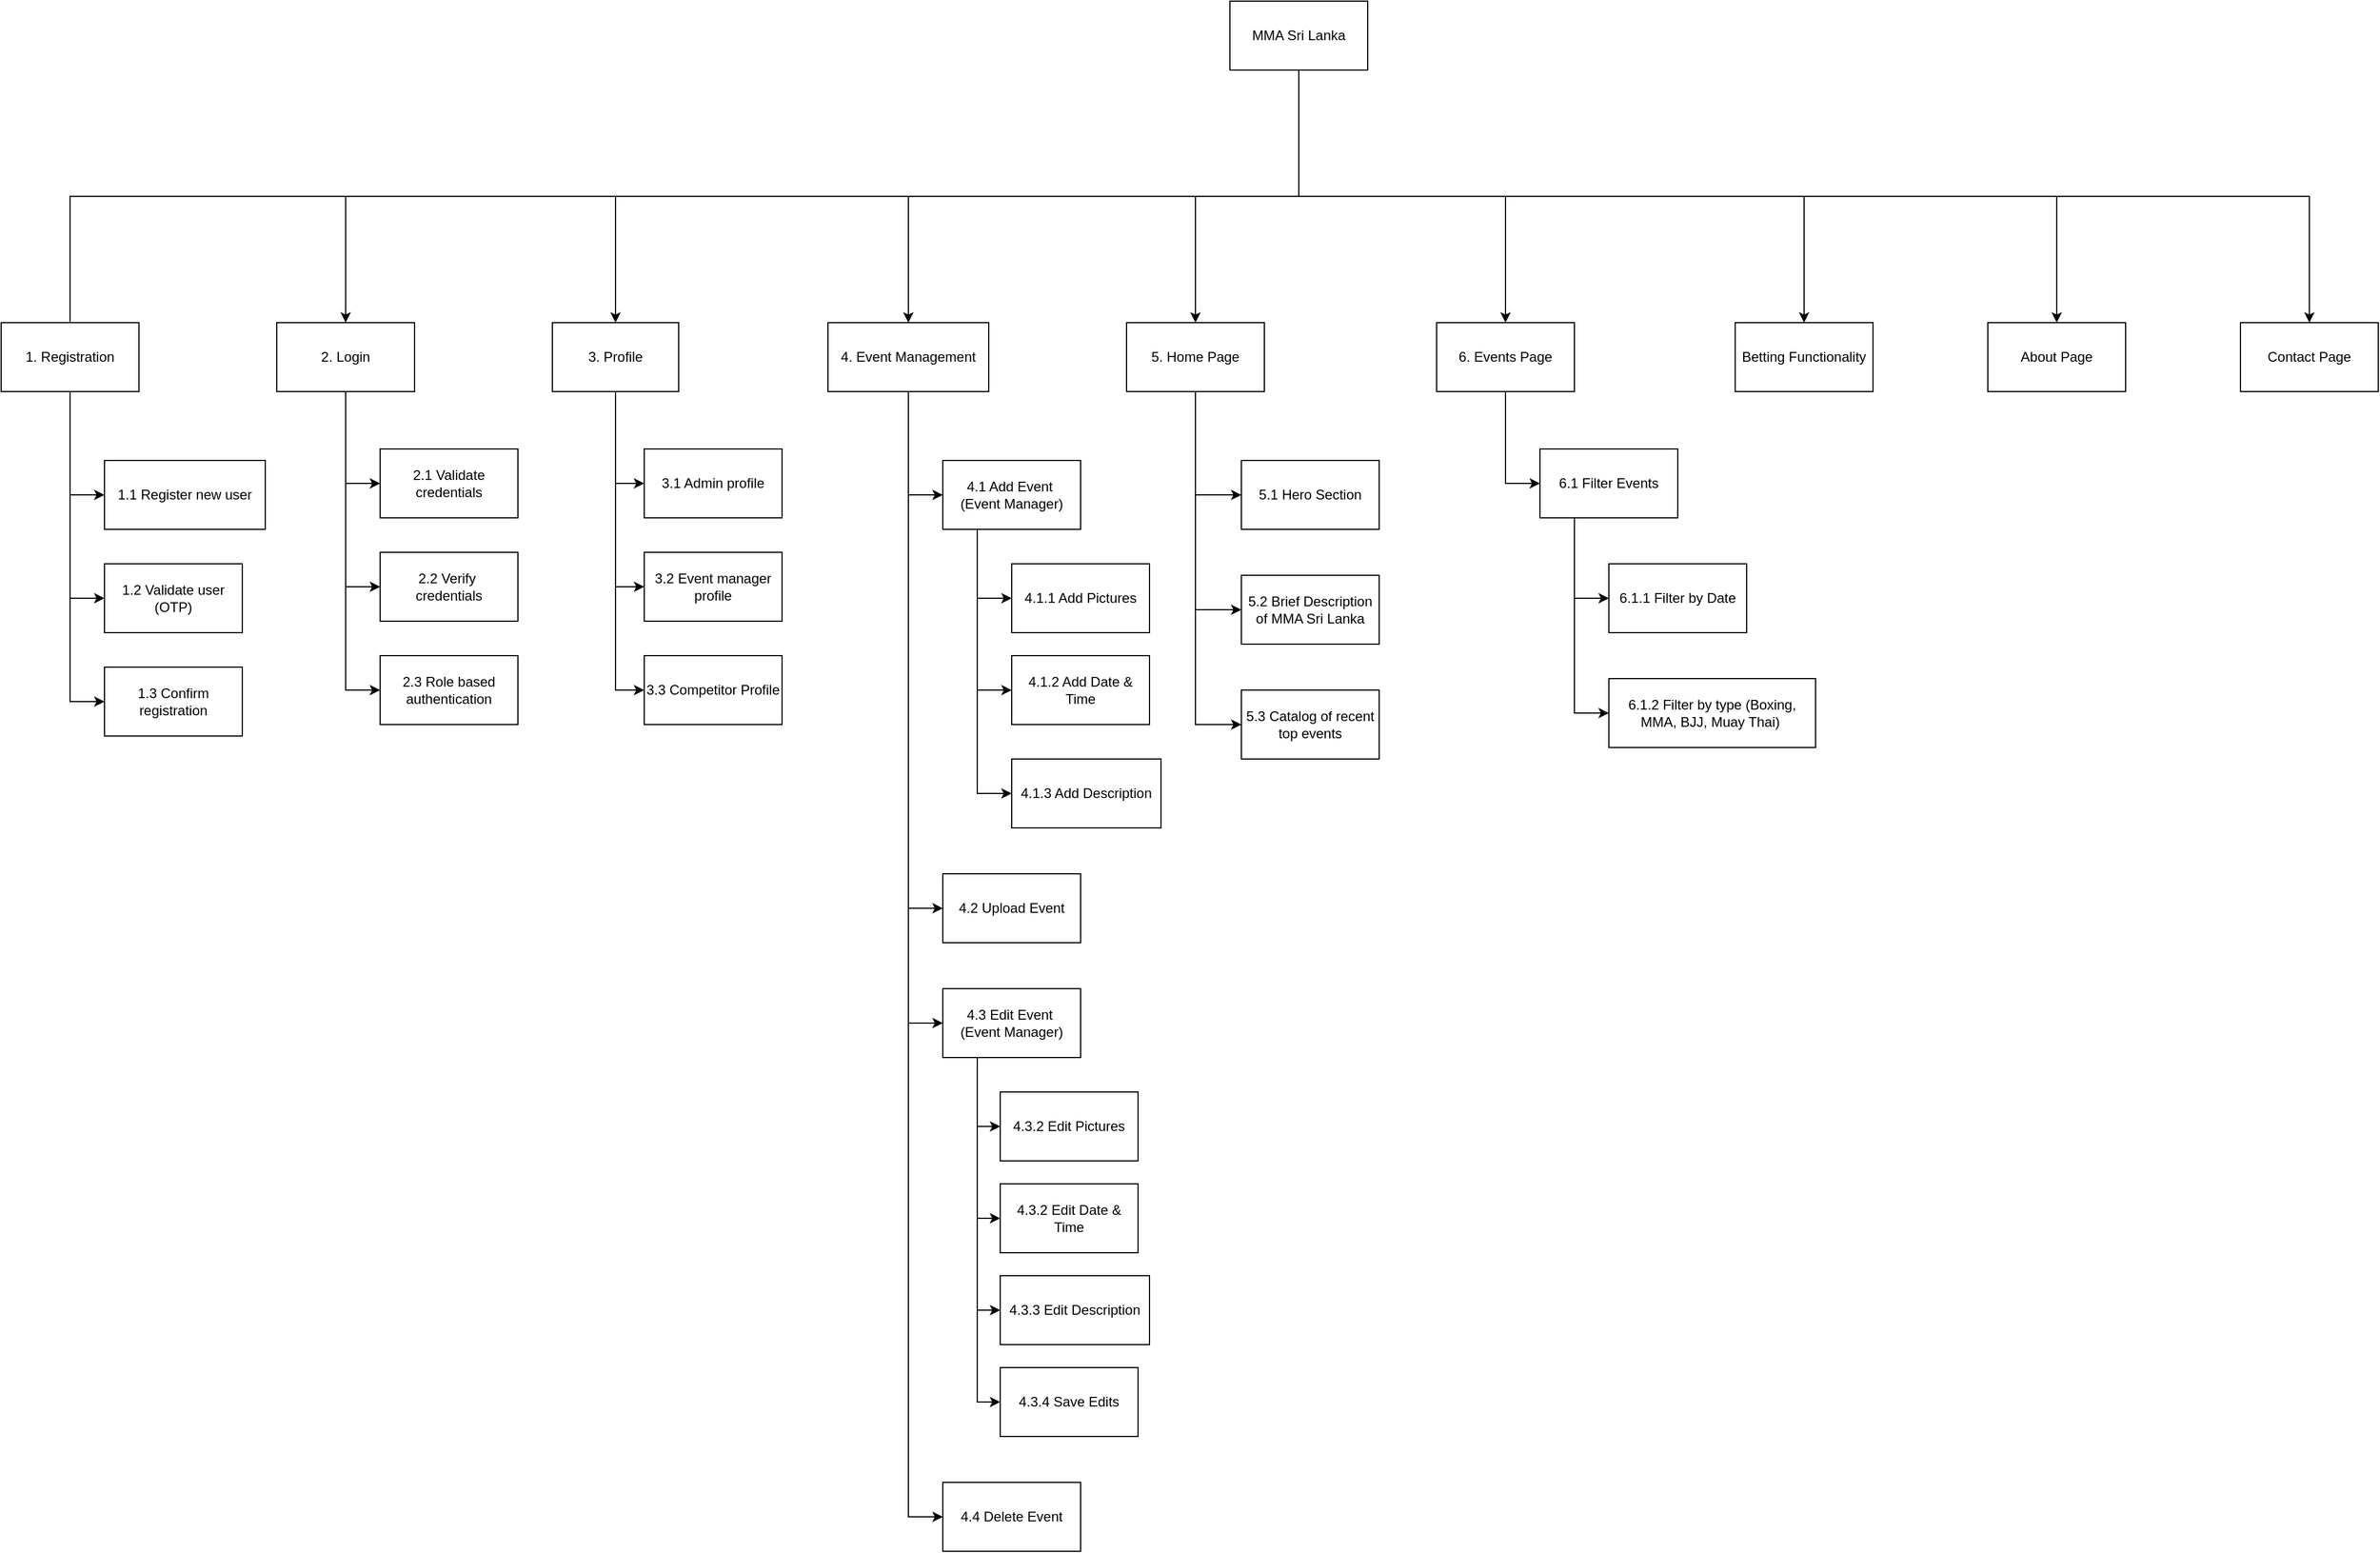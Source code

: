 <mxfile version="28.1.2">
  <diagram name="Page-1" id="4XCOkrREE6T9JBMiZgMP">
    <mxGraphModel dx="1297" dy="1893" grid="1" gridSize="10" guides="1" tooltips="1" connect="1" arrows="1" fold="1" page="1" pageScale="1" pageWidth="850" pageHeight="1100" math="0" shadow="0">
      <root>
        <mxCell id="0" />
        <mxCell id="1" parent="0" />
        <mxCell id="Di358GA9zsQgDLE0gk4m-1" style="edgeStyle=orthogonalEdgeStyle;rounded=0;orthogonalLoop=1;jettySize=auto;html=1;exitX=0.5;exitY=1;exitDx=0;exitDy=0;entryX=0.5;entryY=0;entryDx=0;entryDy=0;shape=wire;dashed=1;endArrow=none;endFill=0;" edge="1" parent="1" source="5IF1ZIwpe9jYq8gnFkuq-1" target="5IF1ZIwpe9jYq8gnFkuq-2">
          <mxGeometry relative="1" as="geometry" />
        </mxCell>
        <mxCell id="Di358GA9zsQgDLE0gk4m-2" style="edgeStyle=orthogonalEdgeStyle;rounded=0;orthogonalLoop=1;jettySize=auto;html=1;exitX=0.5;exitY=1;exitDx=0;exitDy=0;entryX=0.5;entryY=0;entryDx=0;entryDy=0;" edge="1" parent="1" source="5IF1ZIwpe9jYq8gnFkuq-1" target="5IF1ZIwpe9jYq8gnFkuq-3">
          <mxGeometry relative="1" as="geometry" />
        </mxCell>
        <mxCell id="Di358GA9zsQgDLE0gk4m-3" style="edgeStyle=orthogonalEdgeStyle;rounded=0;orthogonalLoop=1;jettySize=auto;html=1;exitX=0.5;exitY=1;exitDx=0;exitDy=0;entryX=0.5;entryY=0;entryDx=0;entryDy=0;" edge="1" parent="1" source="5IF1ZIwpe9jYq8gnFkuq-1" target="5IF1ZIwpe9jYq8gnFkuq-5">
          <mxGeometry relative="1" as="geometry" />
        </mxCell>
        <mxCell id="Di358GA9zsQgDLE0gk4m-4" style="edgeStyle=orthogonalEdgeStyle;rounded=0;orthogonalLoop=1;jettySize=auto;html=1;exitX=0.5;exitY=1;exitDx=0;exitDy=0;entryX=0.5;entryY=0;entryDx=0;entryDy=0;" edge="1" parent="1" source="5IF1ZIwpe9jYq8gnFkuq-1" target="5IF1ZIwpe9jYq8gnFkuq-4">
          <mxGeometry relative="1" as="geometry" />
        </mxCell>
        <mxCell id="Di358GA9zsQgDLE0gk4m-5" style="edgeStyle=orthogonalEdgeStyle;rounded=0;orthogonalLoop=1;jettySize=auto;html=1;exitX=0.5;exitY=1;exitDx=0;exitDy=0;entryX=0.5;entryY=0;entryDx=0;entryDy=0;" edge="1" parent="1" source="5IF1ZIwpe9jYq8gnFkuq-1" target="kDNrH8pa0huW1Xx7Rnd4-1">
          <mxGeometry relative="1" as="geometry" />
        </mxCell>
        <mxCell id="Di358GA9zsQgDLE0gk4m-6" style="edgeStyle=orthogonalEdgeStyle;rounded=0;orthogonalLoop=1;jettySize=auto;html=1;exitX=0.5;exitY=1;exitDx=0;exitDy=0;entryX=0.5;entryY=0;entryDx=0;entryDy=0;" edge="1" parent="1" source="5IF1ZIwpe9jYq8gnFkuq-1" target="kDNrH8pa0huW1Xx7Rnd4-2">
          <mxGeometry relative="1" as="geometry" />
        </mxCell>
        <mxCell id="Di358GA9zsQgDLE0gk4m-42" style="edgeStyle=orthogonalEdgeStyle;rounded=0;orthogonalLoop=1;jettySize=auto;html=1;exitX=0.5;exitY=1;exitDx=0;exitDy=0;entryX=0.5;entryY=0;entryDx=0;entryDy=0;" edge="1" parent="1" source="5IF1ZIwpe9jYq8gnFkuq-1" target="IpIS_R521S_r5ul5ybi_-1">
          <mxGeometry relative="1" as="geometry" />
        </mxCell>
        <mxCell id="Di358GA9zsQgDLE0gk4m-43" style="edgeStyle=orthogonalEdgeStyle;rounded=0;orthogonalLoop=1;jettySize=auto;html=1;exitX=0.5;exitY=1;exitDx=0;exitDy=0;entryX=0.5;entryY=0;entryDx=0;entryDy=0;" edge="1" parent="1" source="5IF1ZIwpe9jYq8gnFkuq-1" target="kDNrH8pa0huW1Xx7Rnd4-4">
          <mxGeometry relative="1" as="geometry" />
        </mxCell>
        <mxCell id="Di358GA9zsQgDLE0gk4m-44" style="edgeStyle=orthogonalEdgeStyle;rounded=0;orthogonalLoop=1;jettySize=auto;html=1;exitX=0.5;exitY=1;exitDx=0;exitDy=0;" edge="1" parent="1" source="5IF1ZIwpe9jYq8gnFkuq-1" target="kDNrH8pa0huW1Xx7Rnd4-3">
          <mxGeometry relative="1" as="geometry" />
        </mxCell>
        <mxCell id="5IF1ZIwpe9jYq8gnFkuq-1" value="MMA Sri Lanka" style="rounded=0;whiteSpace=wrap;html=1;" parent="1" vertex="1">
          <mxGeometry x="1110" y="-120" width="120" height="60" as="geometry" />
        </mxCell>
        <mxCell id="Di358GA9zsQgDLE0gk4m-7" style="edgeStyle=orthogonalEdgeStyle;rounded=0;orthogonalLoop=1;jettySize=auto;html=1;exitX=0.5;exitY=1;exitDx=0;exitDy=0;entryX=0;entryY=0.5;entryDx=0;entryDy=0;" edge="1" parent="1" source="5IF1ZIwpe9jYq8gnFkuq-2" target="kDNrH8pa0huW1Xx7Rnd4-6">
          <mxGeometry relative="1" as="geometry" />
        </mxCell>
        <mxCell id="Di358GA9zsQgDLE0gk4m-8" style="edgeStyle=orthogonalEdgeStyle;rounded=0;orthogonalLoop=1;jettySize=auto;html=1;exitX=0.5;exitY=1;exitDx=0;exitDy=0;entryX=0;entryY=0.5;entryDx=0;entryDy=0;" edge="1" parent="1" source="5IF1ZIwpe9jYq8gnFkuq-2" target="kDNrH8pa0huW1Xx7Rnd4-7">
          <mxGeometry relative="1" as="geometry" />
        </mxCell>
        <mxCell id="Di358GA9zsQgDLE0gk4m-9" style="edgeStyle=orthogonalEdgeStyle;rounded=0;orthogonalLoop=1;jettySize=auto;html=1;exitX=0.5;exitY=1;exitDx=0;exitDy=0;entryX=0;entryY=0.5;entryDx=0;entryDy=0;" edge="1" parent="1" source="5IF1ZIwpe9jYq8gnFkuq-2" target="kDNrH8pa0huW1Xx7Rnd4-8">
          <mxGeometry relative="1" as="geometry" />
        </mxCell>
        <mxCell id="5IF1ZIwpe9jYq8gnFkuq-2" value="1. Registration" style="rounded=0;whiteSpace=wrap;html=1;" parent="1" vertex="1">
          <mxGeometry x="40" y="160" width="120" height="60" as="geometry" />
        </mxCell>
        <mxCell id="Di358GA9zsQgDLE0gk4m-10" style="edgeStyle=orthogonalEdgeStyle;rounded=0;orthogonalLoop=1;jettySize=auto;html=1;exitX=0.5;exitY=1;exitDx=0;exitDy=0;entryX=0;entryY=0.5;entryDx=0;entryDy=0;" edge="1" parent="1" source="5IF1ZIwpe9jYq8gnFkuq-3" target="kDNrH8pa0huW1Xx7Rnd4-10">
          <mxGeometry relative="1" as="geometry" />
        </mxCell>
        <mxCell id="Di358GA9zsQgDLE0gk4m-11" style="edgeStyle=orthogonalEdgeStyle;rounded=0;orthogonalLoop=1;jettySize=auto;html=1;exitX=0.5;exitY=1;exitDx=0;exitDy=0;entryX=0;entryY=0.5;entryDx=0;entryDy=0;" edge="1" parent="1" source="5IF1ZIwpe9jYq8gnFkuq-3" target="kDNrH8pa0huW1Xx7Rnd4-11">
          <mxGeometry relative="1" as="geometry" />
        </mxCell>
        <mxCell id="Di358GA9zsQgDLE0gk4m-12" style="edgeStyle=orthogonalEdgeStyle;rounded=0;orthogonalLoop=1;jettySize=auto;html=1;exitX=0.5;exitY=1;exitDx=0;exitDy=0;entryX=0;entryY=0.5;entryDx=0;entryDy=0;" edge="1" parent="1" source="5IF1ZIwpe9jYq8gnFkuq-3" target="kDNrH8pa0huW1Xx7Rnd4-9">
          <mxGeometry relative="1" as="geometry" />
        </mxCell>
        <mxCell id="5IF1ZIwpe9jYq8gnFkuq-3" value="2. Login" style="rounded=0;whiteSpace=wrap;html=1;" parent="1" vertex="1">
          <mxGeometry x="280" y="160" width="120" height="60" as="geometry" />
        </mxCell>
        <mxCell id="Di358GA9zsQgDLE0gk4m-17" style="edgeStyle=orthogonalEdgeStyle;rounded=0;orthogonalLoop=1;jettySize=auto;html=1;exitX=0.5;exitY=1;exitDx=0;exitDy=0;entryX=0;entryY=0.5;entryDx=0;entryDy=0;" edge="1" parent="1" source="5IF1ZIwpe9jYq8gnFkuq-4" target="kDNrH8pa0huW1Xx7Rnd4-16">
          <mxGeometry relative="1" as="geometry" />
        </mxCell>
        <mxCell id="Di358GA9zsQgDLE0gk4m-32" style="edgeStyle=orthogonalEdgeStyle;rounded=0;orthogonalLoop=1;jettySize=auto;html=1;exitX=0.5;exitY=1;exitDx=0;exitDy=0;entryX=0;entryY=0.5;entryDx=0;entryDy=0;" edge="1" parent="1" source="5IF1ZIwpe9jYq8gnFkuq-4" target="Di358GA9zsQgDLE0gk4m-27">
          <mxGeometry relative="1" as="geometry" />
        </mxCell>
        <mxCell id="Di358GA9zsQgDLE0gk4m-33" style="edgeStyle=orthogonalEdgeStyle;rounded=0;orthogonalLoop=1;jettySize=auto;html=1;exitX=0.5;exitY=1;exitDx=0;exitDy=0;entryX=0;entryY=0.5;entryDx=0;entryDy=0;" edge="1" parent="1" source="5IF1ZIwpe9jYq8gnFkuq-4" target="kDNrH8pa0huW1Xx7Rnd4-26">
          <mxGeometry relative="1" as="geometry" />
        </mxCell>
        <mxCell id="Di358GA9zsQgDLE0gk4m-34" style="edgeStyle=orthogonalEdgeStyle;rounded=0;orthogonalLoop=1;jettySize=auto;html=1;exitX=0.5;exitY=1;exitDx=0;exitDy=0;entryX=0;entryY=0.5;entryDx=0;entryDy=0;" edge="1" parent="1" source="5IF1ZIwpe9jYq8gnFkuq-4" target="kDNrH8pa0huW1Xx7Rnd4-20">
          <mxGeometry relative="1" as="geometry" />
        </mxCell>
        <mxCell id="5IF1ZIwpe9jYq8gnFkuq-4" value="4. Event Management" style="rounded=0;whiteSpace=wrap;html=1;" parent="1" vertex="1">
          <mxGeometry x="760" y="160" width="140" height="60" as="geometry" />
        </mxCell>
        <mxCell id="Di358GA9zsQgDLE0gk4m-13" style="edgeStyle=orthogonalEdgeStyle;rounded=0;orthogonalLoop=1;jettySize=auto;html=1;exitX=0.5;exitY=1;exitDx=0;exitDy=0;entryX=0;entryY=0.5;entryDx=0;entryDy=0;" edge="1" parent="1" source="5IF1ZIwpe9jYq8gnFkuq-5" target="kDNrH8pa0huW1Xx7Rnd4-12">
          <mxGeometry relative="1" as="geometry" />
        </mxCell>
        <mxCell id="Di358GA9zsQgDLE0gk4m-14" style="edgeStyle=orthogonalEdgeStyle;rounded=0;orthogonalLoop=1;jettySize=auto;html=1;exitX=0.5;exitY=1;exitDx=0;exitDy=0;entryX=0;entryY=0.5;entryDx=0;entryDy=0;" edge="1" parent="1" source="5IF1ZIwpe9jYq8gnFkuq-5" target="kDNrH8pa0huW1Xx7Rnd4-14">
          <mxGeometry relative="1" as="geometry" />
        </mxCell>
        <mxCell id="Di358GA9zsQgDLE0gk4m-15" style="edgeStyle=orthogonalEdgeStyle;rounded=0;orthogonalLoop=1;jettySize=auto;html=1;exitX=0.5;exitY=1;exitDx=0;exitDy=0;entryX=0;entryY=0.5;entryDx=0;entryDy=0;" edge="1" parent="1" source="5IF1ZIwpe9jYq8gnFkuq-5" target="kDNrH8pa0huW1Xx7Rnd4-15">
          <mxGeometry relative="1" as="geometry" />
        </mxCell>
        <mxCell id="5IF1ZIwpe9jYq8gnFkuq-5" value="3. Profile" style="rounded=0;whiteSpace=wrap;html=1;" parent="1" vertex="1">
          <mxGeometry x="520" y="160" width="110" height="60" as="geometry" />
        </mxCell>
        <mxCell id="Di358GA9zsQgDLE0gk4m-35" style="edgeStyle=orthogonalEdgeStyle;rounded=0;orthogonalLoop=1;jettySize=auto;html=1;exitX=0.5;exitY=1;exitDx=0;exitDy=0;entryX=0;entryY=0.5;entryDx=0;entryDy=0;" edge="1" parent="1" source="kDNrH8pa0huW1Xx7Rnd4-1" target="kDNrH8pa0huW1Xx7Rnd4-27">
          <mxGeometry relative="1" as="geometry" />
        </mxCell>
        <mxCell id="Di358GA9zsQgDLE0gk4m-36" style="edgeStyle=orthogonalEdgeStyle;rounded=0;orthogonalLoop=1;jettySize=auto;html=1;exitX=0.5;exitY=1;exitDx=0;exitDy=0;entryX=0;entryY=0.5;entryDx=0;entryDy=0;" edge="1" parent="1" source="kDNrH8pa0huW1Xx7Rnd4-1" target="kDNrH8pa0huW1Xx7Rnd4-28">
          <mxGeometry relative="1" as="geometry" />
        </mxCell>
        <mxCell id="Di358GA9zsQgDLE0gk4m-37" style="edgeStyle=orthogonalEdgeStyle;rounded=0;orthogonalLoop=1;jettySize=auto;html=1;exitX=0.5;exitY=1;exitDx=0;exitDy=0;entryX=0;entryY=0.5;entryDx=0;entryDy=0;" edge="1" parent="1" source="kDNrH8pa0huW1Xx7Rnd4-1" target="kDNrH8pa0huW1Xx7Rnd4-29">
          <mxGeometry relative="1" as="geometry" />
        </mxCell>
        <mxCell id="kDNrH8pa0huW1Xx7Rnd4-1" value="5. Home Page" style="rounded=0;whiteSpace=wrap;html=1;" parent="1" vertex="1">
          <mxGeometry x="1020" y="160" width="120" height="60" as="geometry" />
        </mxCell>
        <mxCell id="Di358GA9zsQgDLE0gk4m-38" style="edgeStyle=orthogonalEdgeStyle;rounded=0;orthogonalLoop=1;jettySize=auto;html=1;exitX=0.5;exitY=1;exitDx=0;exitDy=0;entryX=0;entryY=0.5;entryDx=0;entryDy=0;" edge="1" parent="1" source="kDNrH8pa0huW1Xx7Rnd4-2" target="kDNrH8pa0huW1Xx7Rnd4-30">
          <mxGeometry relative="1" as="geometry" />
        </mxCell>
        <mxCell id="kDNrH8pa0huW1Xx7Rnd4-2" value="6. Events Page" style="rounded=0;whiteSpace=wrap;html=1;" parent="1" vertex="1">
          <mxGeometry x="1290" y="160" width="120" height="60" as="geometry" />
        </mxCell>
        <mxCell id="kDNrH8pa0huW1Xx7Rnd4-3" value="Contact Page" style="rounded=0;whiteSpace=wrap;html=1;" parent="1" vertex="1">
          <mxGeometry x="1990" y="160" width="120" height="60" as="geometry" />
        </mxCell>
        <mxCell id="kDNrH8pa0huW1Xx7Rnd4-4" value="About Page" style="rounded=0;whiteSpace=wrap;html=1;" parent="1" vertex="1">
          <mxGeometry x="1770" y="160" width="120" height="60" as="geometry" />
        </mxCell>
        <mxCell id="kDNrH8pa0huW1Xx7Rnd4-6" value="1.1 Register new user" style="rounded=0;whiteSpace=wrap;html=1;fontStyle=0" parent="1" vertex="1">
          <mxGeometry x="130" y="280" width="140" height="60" as="geometry" />
        </mxCell>
        <mxCell id="kDNrH8pa0huW1Xx7Rnd4-7" value="1.2 Validate user (OTP)" style="rounded=0;whiteSpace=wrap;html=1;fontStyle=0" parent="1" vertex="1">
          <mxGeometry x="130" y="370" width="120" height="60" as="geometry" />
        </mxCell>
        <mxCell id="kDNrH8pa0huW1Xx7Rnd4-8" value="1.3 Confirm registration" style="rounded=0;whiteSpace=wrap;html=1;fontStyle=0" parent="1" vertex="1">
          <mxGeometry x="130" y="460" width="120" height="60" as="geometry" />
        </mxCell>
        <mxCell id="kDNrH8pa0huW1Xx7Rnd4-9" value="2.3 Role based authentication" style="rounded=0;whiteSpace=wrap;html=1;" parent="1" vertex="1">
          <mxGeometry x="370" y="450" width="120" height="60" as="geometry" />
        </mxCell>
        <mxCell id="kDNrH8pa0huW1Xx7Rnd4-10" value="2.1 Validate credentials" style="rounded=0;whiteSpace=wrap;html=1;" parent="1" vertex="1">
          <mxGeometry x="370" y="270" width="120" height="60" as="geometry" />
        </mxCell>
        <mxCell id="kDNrH8pa0huW1Xx7Rnd4-11" value="2.2 Verify&amp;nbsp;&lt;div&gt;credentials&lt;/div&gt;" style="rounded=0;whiteSpace=wrap;html=1;" parent="1" vertex="1">
          <mxGeometry x="370" y="360" width="120" height="60" as="geometry" />
        </mxCell>
        <mxCell id="kDNrH8pa0huW1Xx7Rnd4-12" value="3.1 Admin profile" style="rounded=0;whiteSpace=wrap;html=1;" parent="1" vertex="1">
          <mxGeometry x="600" y="270" width="120" height="60" as="geometry" />
        </mxCell>
        <mxCell id="kDNrH8pa0huW1Xx7Rnd4-14" value="3.2 Event manager&lt;div&gt;profile&lt;/div&gt;" style="rounded=0;whiteSpace=wrap;html=1;" parent="1" vertex="1">
          <mxGeometry x="600" y="360" width="120" height="60" as="geometry" />
        </mxCell>
        <mxCell id="kDNrH8pa0huW1Xx7Rnd4-15" value="3.3 Competitor Profile" style="rounded=0;whiteSpace=wrap;html=1;" parent="1" vertex="1">
          <mxGeometry x="600" y="450" width="120" height="60" as="geometry" />
        </mxCell>
        <mxCell id="Di358GA9zsQgDLE0gk4m-18" style="edgeStyle=orthogonalEdgeStyle;rounded=0;orthogonalLoop=1;jettySize=auto;html=1;exitX=0.25;exitY=1;exitDx=0;exitDy=0;entryX=0;entryY=0.5;entryDx=0;entryDy=0;" edge="1" parent="1" source="kDNrH8pa0huW1Xx7Rnd4-16" target="kDNrH8pa0huW1Xx7Rnd4-17">
          <mxGeometry relative="1" as="geometry" />
        </mxCell>
        <mxCell id="Di358GA9zsQgDLE0gk4m-19" style="edgeStyle=orthogonalEdgeStyle;rounded=0;orthogonalLoop=1;jettySize=auto;html=1;exitX=0.25;exitY=1;exitDx=0;exitDy=0;entryX=0;entryY=0.5;entryDx=0;entryDy=0;" edge="1" parent="1" source="kDNrH8pa0huW1Xx7Rnd4-16" target="kDNrH8pa0huW1Xx7Rnd4-18">
          <mxGeometry relative="1" as="geometry" />
        </mxCell>
        <mxCell id="Di358GA9zsQgDLE0gk4m-45" style="edgeStyle=orthogonalEdgeStyle;rounded=0;orthogonalLoop=1;jettySize=auto;html=1;exitX=0.25;exitY=1;exitDx=0;exitDy=0;entryX=0;entryY=0.5;entryDx=0;entryDy=0;" edge="1" parent="1" source="kDNrH8pa0huW1Xx7Rnd4-16" target="kDNrH8pa0huW1Xx7Rnd4-19">
          <mxGeometry relative="1" as="geometry" />
        </mxCell>
        <mxCell id="kDNrH8pa0huW1Xx7Rnd4-16" value="4.1 Add Event&amp;nbsp;&lt;div&gt;(Event Manager)&lt;/div&gt;" style="rounded=0;whiteSpace=wrap;html=1;" parent="1" vertex="1">
          <mxGeometry x="860" y="280" width="120" height="60" as="geometry" />
        </mxCell>
        <mxCell id="kDNrH8pa0huW1Xx7Rnd4-17" value="4.1.1 Add Pictures" style="rounded=0;whiteSpace=wrap;html=1;" parent="1" vertex="1">
          <mxGeometry x="920" y="370" width="120" height="60" as="geometry" />
        </mxCell>
        <mxCell id="kDNrH8pa0huW1Xx7Rnd4-18" value="4.1.2 Add Date &amp;amp; Time" style="rounded=0;whiteSpace=wrap;html=1;" parent="1" vertex="1">
          <mxGeometry x="920" y="450" width="120" height="60" as="geometry" />
        </mxCell>
        <mxCell id="kDNrH8pa0huW1Xx7Rnd4-19" value="4.1.3 Add Description" style="rounded=0;whiteSpace=wrap;html=1;" parent="1" vertex="1">
          <mxGeometry x="920" y="540" width="130" height="60" as="geometry" />
        </mxCell>
        <mxCell id="kDNrH8pa0huW1Xx7Rnd4-20" value="4.2 Upload Event" style="rounded=0;whiteSpace=wrap;html=1;" parent="1" vertex="1">
          <mxGeometry x="860" y="640" width="120" height="60" as="geometry" />
        </mxCell>
        <mxCell id="kDNrH8pa0huW1Xx7Rnd4-26" value="4.4 Delete Event" style="rounded=0;whiteSpace=wrap;html=1;" parent="1" vertex="1">
          <mxGeometry x="860" y="1170" width="120" height="60" as="geometry" />
        </mxCell>
        <mxCell id="kDNrH8pa0huW1Xx7Rnd4-27" value="5.1 Hero Section" style="rounded=0;whiteSpace=wrap;html=1;" parent="1" vertex="1">
          <mxGeometry x="1120" y="280" width="120" height="60" as="geometry" />
        </mxCell>
        <mxCell id="kDNrH8pa0huW1Xx7Rnd4-28" value="5.2 Brief Description of MMA Sri Lanka" style="rounded=0;whiteSpace=wrap;html=1;" parent="1" vertex="1">
          <mxGeometry x="1120" y="380" width="120" height="60" as="geometry" />
        </mxCell>
        <mxCell id="kDNrH8pa0huW1Xx7Rnd4-29" value="5.3 Catalog of recent top events" style="rounded=0;whiteSpace=wrap;html=1;" parent="1" vertex="1">
          <mxGeometry x="1120" y="480" width="120" height="60" as="geometry" />
        </mxCell>
        <mxCell id="Di358GA9zsQgDLE0gk4m-52" style="edgeStyle=orthogonalEdgeStyle;rounded=0;orthogonalLoop=1;jettySize=auto;html=1;exitX=0.25;exitY=1;exitDx=0;exitDy=0;entryX=0;entryY=0.5;entryDx=0;entryDy=0;" edge="1" parent="1" source="kDNrH8pa0huW1Xx7Rnd4-30" target="kDNrH8pa0huW1Xx7Rnd4-31">
          <mxGeometry relative="1" as="geometry" />
        </mxCell>
        <mxCell id="Di358GA9zsQgDLE0gk4m-53" style="edgeStyle=orthogonalEdgeStyle;rounded=0;orthogonalLoop=1;jettySize=auto;html=1;exitX=0.25;exitY=1;exitDx=0;exitDy=0;entryX=0;entryY=0.5;entryDx=0;entryDy=0;" edge="1" parent="1" source="kDNrH8pa0huW1Xx7Rnd4-30" target="kDNrH8pa0huW1Xx7Rnd4-32">
          <mxGeometry relative="1" as="geometry" />
        </mxCell>
        <mxCell id="kDNrH8pa0huW1Xx7Rnd4-30" value="6.1 Filter Events" style="rounded=0;whiteSpace=wrap;html=1;" parent="1" vertex="1">
          <mxGeometry x="1380" y="270" width="120" height="60" as="geometry" />
        </mxCell>
        <mxCell id="kDNrH8pa0huW1Xx7Rnd4-31" value="6.1.1 Filter by Date" style="rounded=0;whiteSpace=wrap;html=1;" parent="1" vertex="1">
          <mxGeometry x="1440" y="370" width="120" height="60" as="geometry" />
        </mxCell>
        <mxCell id="kDNrH8pa0huW1Xx7Rnd4-32" value="6.1.2 Filter by type (Boxing, MMA, BJJ, Muay Thai)&amp;nbsp;" style="rounded=0;whiteSpace=wrap;html=1;" parent="1" vertex="1">
          <mxGeometry x="1440" y="470" width="180" height="60" as="geometry" />
        </mxCell>
        <mxCell id="IpIS_R521S_r5ul5ybi_-1" value="Betting Functionality" style="rounded=0;whiteSpace=wrap;html=1;" parent="1" vertex="1">
          <mxGeometry x="1550" y="160" width="120" height="60" as="geometry" />
        </mxCell>
        <mxCell id="Di358GA9zsQgDLE0gk4m-46" style="edgeStyle=orthogonalEdgeStyle;rounded=0;orthogonalLoop=1;jettySize=auto;html=1;exitX=0.25;exitY=1;exitDx=0;exitDy=0;entryX=0;entryY=0.5;entryDx=0;entryDy=0;" edge="1" parent="1" source="Di358GA9zsQgDLE0gk4m-27" target="Di358GA9zsQgDLE0gk4m-30">
          <mxGeometry relative="1" as="geometry">
            <mxPoint x="880" y="820" as="sourcePoint" />
          </mxGeometry>
        </mxCell>
        <mxCell id="Di358GA9zsQgDLE0gk4m-48" style="edgeStyle=orthogonalEdgeStyle;rounded=0;orthogonalLoop=1;jettySize=auto;html=1;exitX=0.25;exitY=1;exitDx=0;exitDy=0;entryX=0;entryY=0.5;entryDx=0;entryDy=0;" edge="1" parent="1" source="Di358GA9zsQgDLE0gk4m-27" target="Di358GA9zsQgDLE0gk4m-28">
          <mxGeometry relative="1" as="geometry" />
        </mxCell>
        <mxCell id="Di358GA9zsQgDLE0gk4m-49" style="edgeStyle=orthogonalEdgeStyle;rounded=0;orthogonalLoop=1;jettySize=auto;html=1;exitX=0.25;exitY=1;exitDx=0;exitDy=0;entryX=0;entryY=0.5;entryDx=0;entryDy=0;" edge="1" parent="1" source="Di358GA9zsQgDLE0gk4m-27" target="Di358GA9zsQgDLE0gk4m-29">
          <mxGeometry relative="1" as="geometry" />
        </mxCell>
        <mxCell id="Di358GA9zsQgDLE0gk4m-50" style="edgeStyle=orthogonalEdgeStyle;rounded=0;orthogonalLoop=1;jettySize=auto;html=1;exitX=0.25;exitY=1;exitDx=0;exitDy=0;entryX=0;entryY=0.5;entryDx=0;entryDy=0;" edge="1" parent="1" source="Di358GA9zsQgDLE0gk4m-27" target="Di358GA9zsQgDLE0gk4m-31">
          <mxGeometry relative="1" as="geometry" />
        </mxCell>
        <mxCell id="Di358GA9zsQgDLE0gk4m-27" value="4.3 Edit Event&amp;nbsp;&lt;div&gt;(Event Manager)&lt;/div&gt;" style="rounded=0;whiteSpace=wrap;html=1;" vertex="1" parent="1">
          <mxGeometry x="860" y="740" width="120" height="60" as="geometry" />
        </mxCell>
        <mxCell id="Di358GA9zsQgDLE0gk4m-28" value="4.3.2 Edit Pictures" style="rounded=0;whiteSpace=wrap;html=1;" vertex="1" parent="1">
          <mxGeometry x="910" y="830" width="120" height="60" as="geometry" />
        </mxCell>
        <mxCell id="Di358GA9zsQgDLE0gk4m-29" value="4.3.2 Edit Date &amp;amp; Time" style="rounded=0;whiteSpace=wrap;html=1;" vertex="1" parent="1">
          <mxGeometry x="910" y="910" width="120" height="60" as="geometry" />
        </mxCell>
        <mxCell id="Di358GA9zsQgDLE0gk4m-30" value="4.3.3 Edit Description" style="rounded=0;whiteSpace=wrap;html=1;" vertex="1" parent="1">
          <mxGeometry x="910" y="990" width="130" height="60" as="geometry" />
        </mxCell>
        <mxCell id="Di358GA9zsQgDLE0gk4m-31" value="4.3.4 Save Edits" style="rounded=0;whiteSpace=wrap;html=1;" vertex="1" parent="1">
          <mxGeometry x="910" y="1070" width="120" height="60" as="geometry" />
        </mxCell>
        <mxCell id="Di358GA9zsQgDLE0gk4m-47" style="edgeStyle=orthogonalEdgeStyle;rounded=0;orthogonalLoop=1;jettySize=auto;html=1;exitX=0.5;exitY=1;exitDx=0;exitDy=0;" edge="1" parent="1" source="Di358GA9zsQgDLE0gk4m-31" target="Di358GA9zsQgDLE0gk4m-31">
          <mxGeometry relative="1" as="geometry" />
        </mxCell>
      </root>
    </mxGraphModel>
  </diagram>
</mxfile>
